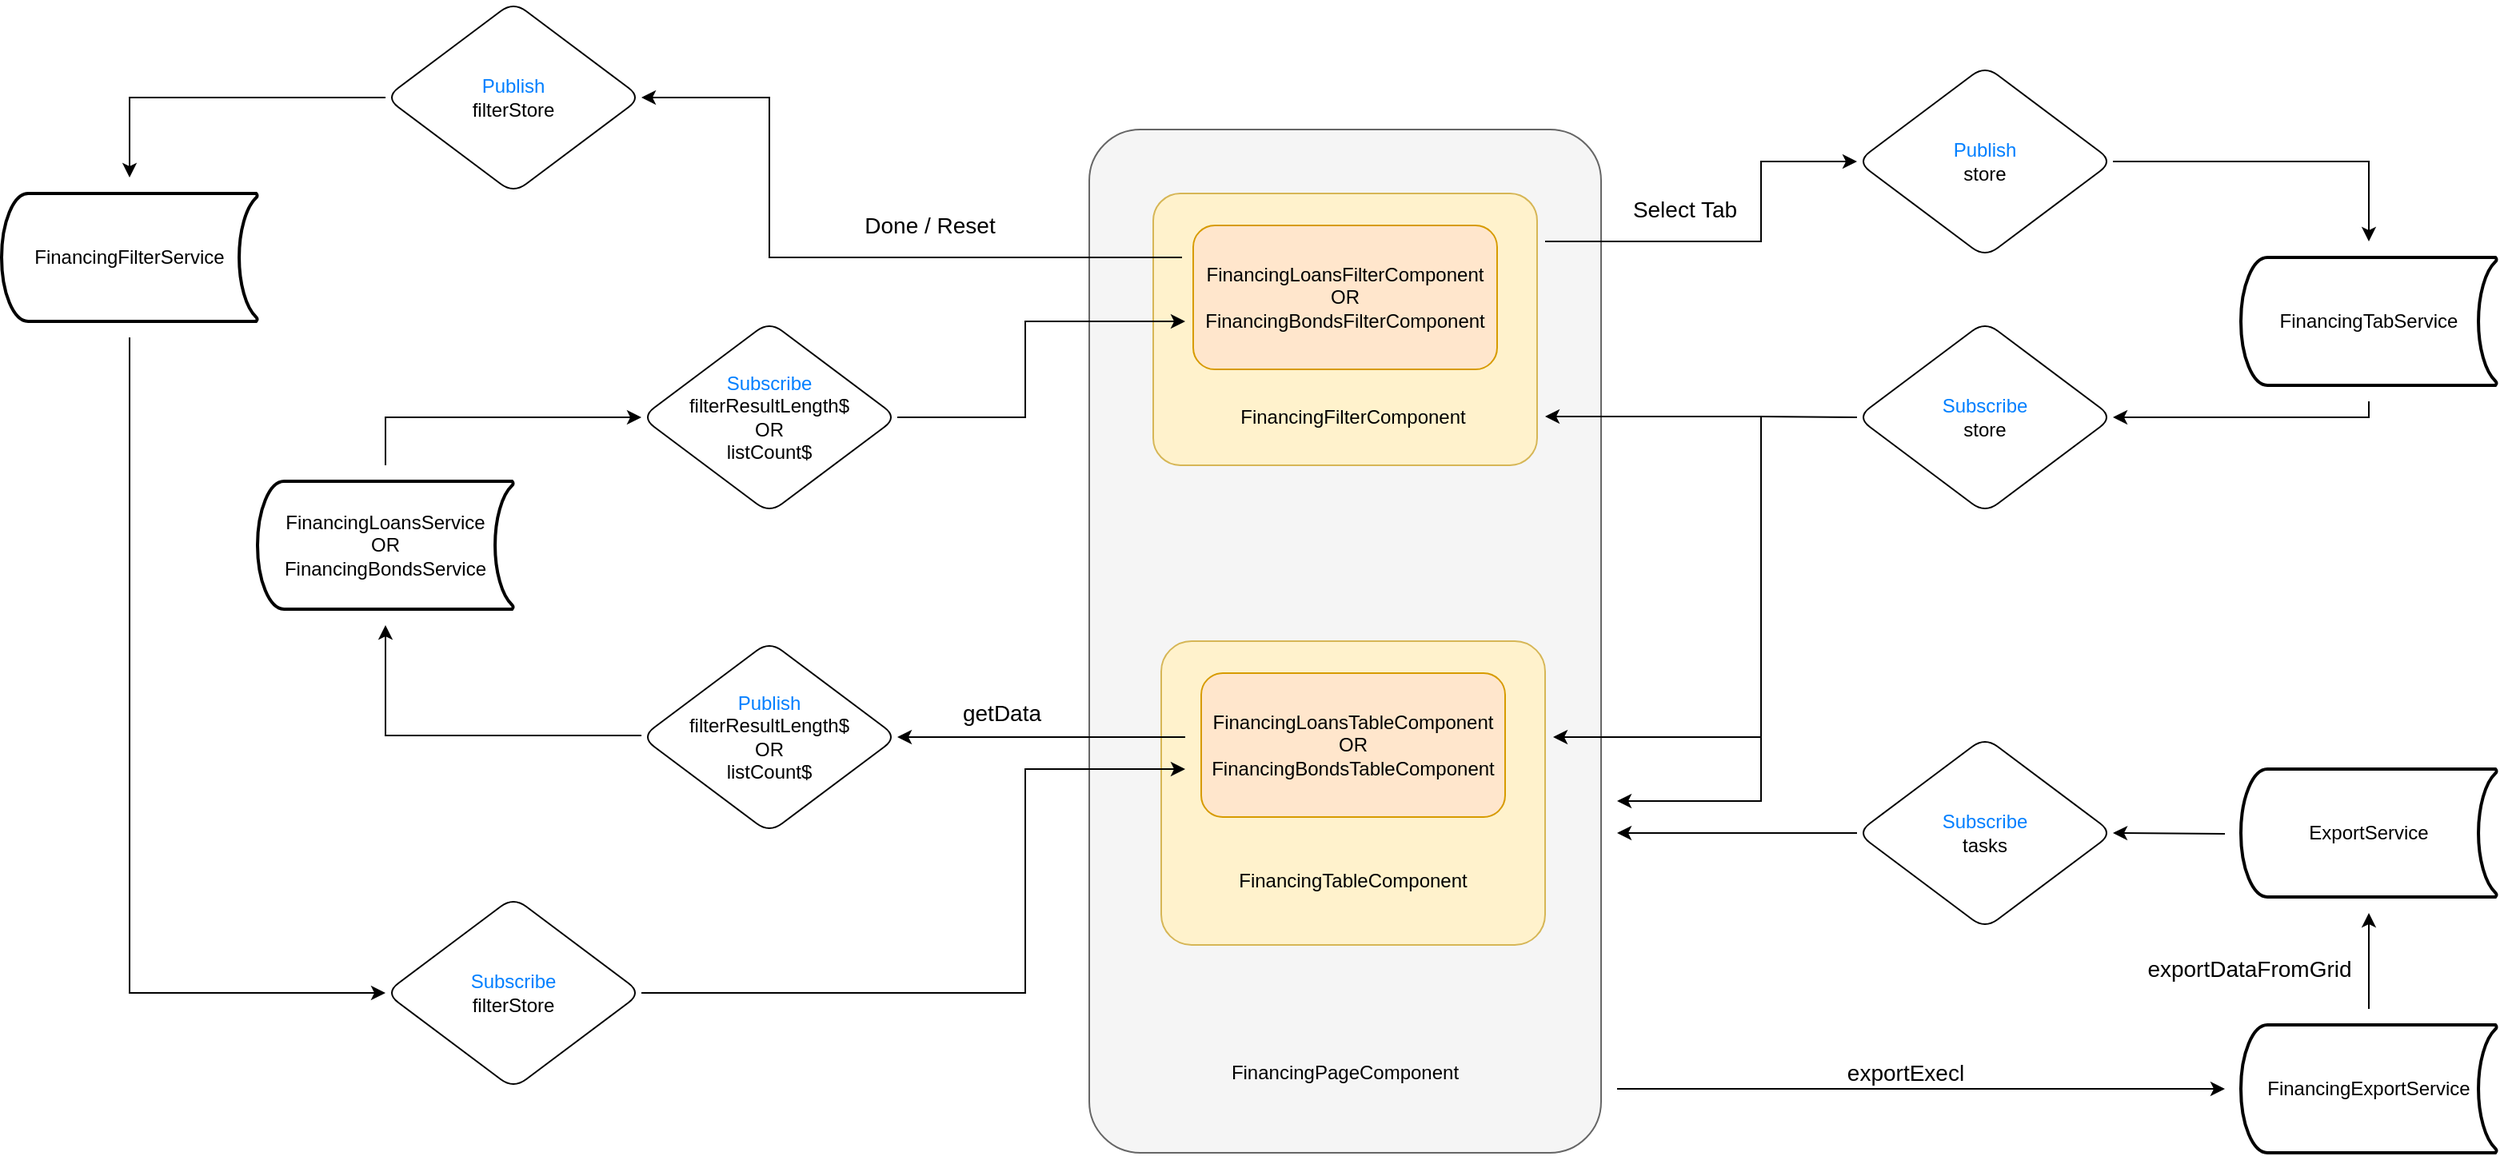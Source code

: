 <mxfile version="20.5.1" type="github">
  <diagram id="SKNd3EIdWUoYjQNpWwd_" name="Page-1">
    <mxGraphModel dx="1038" dy="555" grid="1" gridSize="10" guides="1" tooltips="1" connect="1" arrows="1" fold="1" page="1" pageScale="1" pageWidth="2339" pageHeight="3300" background="none" math="0" shadow="0">
      <root>
        <mxCell id="0" />
        <mxCell id="1" parent="0" />
        <mxCell id="kuPXHheHs1qFwVD4z0sM-7" value="&lt;p style=&quot;line-height: 1;&quot;&gt;&lt;br&gt;&lt;/p&gt;" style="rounded=1;arcSize=10;html=1;align=center;whiteSpace=wrap;fillStyle=auto;glass=0;fillColor=#f5f5f5;strokeColor=#666666;fontColor=#333333;" parent="1" vertex="1">
          <mxGeometry x="800" y="320" width="320" height="640" as="geometry" />
        </mxCell>
        <mxCell id="kuPXHheHs1qFwVD4z0sM-14" value="&lt;font color=&quot;#007fff&quot;&gt;Subscribe&lt;/font&gt;&lt;br&gt;filterStore" style="shape=rhombus;perimeter=rhombusPerimeter;whiteSpace=wrap;html=1;align=center;rounded=1;" parent="1" vertex="1">
          <mxGeometry x="360" y="800" width="160" height="120" as="geometry" />
        </mxCell>
        <mxCell id="88GkFY1QWdadN0h81eSF-1" value="FinancingPageComponent" style="text;html=1;strokeColor=none;fillColor=none;align=center;verticalAlign=middle;whiteSpace=wrap;rounded=0;glass=0;fillStyle=auto;" parent="1" vertex="1">
          <mxGeometry x="880" y="890" width="160" height="40" as="geometry" />
        </mxCell>
        <mxCell id="kuPXHheHs1qFwVD4z0sM-4" value="" style="rounded=1;arcSize=10;whiteSpace=wrap;html=1;align=center;fillColor=#fff2cc;strokeColor=#d6b656;gradientColor=none;" parent="1" vertex="1">
          <mxGeometry x="840" y="360" width="240" height="170" as="geometry" />
        </mxCell>
        <mxCell id="88GkFY1QWdadN0h81eSF-2" value="FinancingFilterComponent" style="text;html=1;strokeColor=none;fillColor=none;align=center;verticalAlign=middle;whiteSpace=wrap;rounded=0;glass=0;fillStyle=auto;" parent="1" vertex="1">
          <mxGeometry x="885" y="480" width="160" height="40" as="geometry" />
        </mxCell>
        <mxCell id="kuPXHheHs1qFwVD4z0sM-5" value="" style="rounded=1;arcSize=10;whiteSpace=wrap;html=1;align=center;fillColor=#fff2cc;strokeColor=#d6b656;" parent="1" vertex="1">
          <mxGeometry x="845" y="640" width="240" height="190" as="geometry" />
        </mxCell>
        <mxCell id="88GkFY1QWdadN0h81eSF-22" value="FinancingFilterService" style="strokeWidth=2;html=1;shape=mxgraph.flowchart.stored_data;whiteSpace=wrap;glass=0;fillStyle=auto;strokeColor=default;fillColor=none;gradientColor=none;rounded=0;" parent="1" vertex="1">
          <mxGeometry x="120" y="360" width="160" height="80" as="geometry" />
        </mxCell>
        <mxCell id="88GkFY1QWdadN0h81eSF-30" value="&lt;font color=&quot;#007fff&quot;&gt;Publish&lt;/font&gt;&lt;br&gt;filterStore" style="shape=rhombus;perimeter=rhombusPerimeter;whiteSpace=wrap;html=1;align=center;rounded=1;" parent="1" vertex="1">
          <mxGeometry x="360" y="240" width="160" height="120" as="geometry" />
        </mxCell>
        <mxCell id="88GkFY1QWdadN0h81eSF-35" value="FinancingExportService" style="strokeWidth=2;html=1;shape=mxgraph.flowchart.stored_data;whiteSpace=wrap;glass=0;fillStyle=auto;strokeColor=default;fillColor=none;gradientColor=none;rounded=0;" parent="1" vertex="1">
          <mxGeometry x="1520" y="880" width="160" height="80" as="geometry" />
        </mxCell>
        <mxCell id="88GkFY1QWdadN0h81eSF-41" value="" style="endArrow=classic;html=1;rounded=0;strokeColor=default;fontColor=#3399FF;" parent="1" edge="1">
          <mxGeometry width="50" height="50" relative="1" as="geometry">
            <mxPoint x="858" y="400" as="sourcePoint" />
            <mxPoint x="520" y="300" as="targetPoint" />
            <Array as="points">
              <mxPoint x="600" y="400" />
              <mxPoint x="600" y="300" />
            </Array>
          </mxGeometry>
        </mxCell>
        <mxCell id="88GkFY1QWdadN0h81eSF-54" value="Done / Reset" style="edgeLabel;html=1;align=center;verticalAlign=middle;resizable=0;points=[];fontSize=14;rounded=0;" parent="88GkFY1QWdadN0h81eSF-41" vertex="1" connectable="0">
          <mxGeometry x="0.096" y="3" relative="1" as="geometry">
            <mxPoint x="82" y="-23" as="offset" />
          </mxGeometry>
        </mxCell>
        <mxCell id="88GkFY1QWdadN0h81eSF-45" value="" style="endArrow=classic;html=1;rounded=0;fontSize=11;startSize=6;endSize=6;" parent="1" edge="1">
          <mxGeometry width="50" height="50" relative="1" as="geometry">
            <mxPoint x="360" y="300" as="sourcePoint" />
            <mxPoint x="200" y="350" as="targetPoint" />
            <Array as="points">
              <mxPoint x="200" y="300" />
            </Array>
          </mxGeometry>
        </mxCell>
        <mxCell id="88GkFY1QWdadN0h81eSF-49" value="" style="endArrow=none;html=1;rounded=0;fontSize=11;startSize=6;endSize=6;targetPerimeterSpacing=6;sourcePerimeterSpacing=6;startArrow=classic;startFill=1;jumpStyle=none;endFill=0;" parent="1" edge="1">
          <mxGeometry width="50" height="50" relative="1" as="geometry">
            <mxPoint x="680" y="700" as="sourcePoint" />
            <mxPoint x="860" y="700" as="targetPoint" />
            <Array as="points">
              <mxPoint x="770" y="700" />
            </Array>
          </mxGeometry>
        </mxCell>
        <mxCell id="88GkFY1QWdadN0h81eSF-50" value="" style="endArrow=classic;html=1;rounded=0;fontSize=11;startSize=6;endSize=6;" parent="1" edge="1">
          <mxGeometry width="50" height="50" relative="1" as="geometry">
            <mxPoint x="200" y="450" as="sourcePoint" />
            <mxPoint x="360" y="860" as="targetPoint" />
            <Array as="points">
              <mxPoint x="200" y="860" />
            </Array>
          </mxGeometry>
        </mxCell>
        <mxCell id="88GkFY1QWdadN0h81eSF-62" value="" style="endArrow=classic;html=1;rounded=0;fontSize=14;fontColor=#3399FF;startSize=6;endSize=6;sourcePerimeterSpacing=6;targetPerimeterSpacing=6;jumpStyle=none;" parent="1" edge="1">
          <mxGeometry width="50" height="50" relative="1" as="geometry">
            <mxPoint x="1130" y="920" as="sourcePoint" />
            <mxPoint x="1510" y="920" as="targetPoint" />
          </mxGeometry>
        </mxCell>
        <mxCell id="88GkFY1QWdadN0h81eSF-63" value="exportExecl" style="text;html=1;align=center;verticalAlign=middle;resizable=0;points=[];autosize=1;strokeColor=none;fillColor=none;fontSize=14;fontColor=#000000;rounded=0;" parent="1" vertex="1">
          <mxGeometry x="1260" y="895" width="100" height="30" as="geometry" />
        </mxCell>
        <mxCell id="4DGdLXyVOE1tpYwqWEd2-1" value="FinancingTableComponent" style="text;html=1;strokeColor=none;fillColor=none;align=center;verticalAlign=middle;whiteSpace=wrap;rounded=0;glass=0;fillStyle=auto;" vertex="1" parent="1">
          <mxGeometry x="885" y="770" width="160" height="40" as="geometry" />
        </mxCell>
        <mxCell id="4DGdLXyVOE1tpYwqWEd2-2" value="FinancingLoansTableComponent&lt;br&gt;OR&lt;br&gt;FinancingBondsTableComponent" style="rounded=1;whiteSpace=wrap;html=1;fillColor=#ffe6cc;strokeColor=#d79b00;" vertex="1" parent="1">
          <mxGeometry x="870" y="660" width="190" height="90" as="geometry" />
        </mxCell>
        <mxCell id="4DGdLXyVOE1tpYwqWEd2-5" value="FinancingLoansFilterComponent&lt;br&gt;OR&lt;br&gt;FinancingBondsFilterComponent" style="rounded=1;whiteSpace=wrap;html=1;fillColor=#ffe6cc;strokeColor=#d79b00;" vertex="1" parent="1">
          <mxGeometry x="865" y="380" width="190" height="90" as="geometry" />
        </mxCell>
        <mxCell id="4DGdLXyVOE1tpYwqWEd2-8" value="FinancingLoansService&lt;br&gt;OR&lt;br&gt;FinancingBondsService" style="strokeWidth=2;html=1;shape=mxgraph.flowchart.stored_data;whiteSpace=wrap;glass=0;fillStyle=auto;strokeColor=default;fillColor=none;gradientColor=none;rounded=0;" vertex="1" parent="1">
          <mxGeometry x="280" y="540" width="160" height="80" as="geometry" />
        </mxCell>
        <mxCell id="4DGdLXyVOE1tpYwqWEd2-9" value="FinancingTabService" style="strokeWidth=2;html=1;shape=mxgraph.flowchart.stored_data;whiteSpace=wrap;glass=0;fillStyle=auto;strokeColor=default;fillColor=none;gradientColor=none;rounded=0;" vertex="1" parent="1">
          <mxGeometry x="1520" y="400" width="160" height="80" as="geometry" />
        </mxCell>
        <mxCell id="4DGdLXyVOE1tpYwqWEd2-10" value="" style="endArrow=none;html=1;rounded=0;strokeColor=default;fontColor=#3399FF;startArrow=classic;startFill=1;endFill=0;" edge="1" parent="1">
          <mxGeometry width="50" height="50" relative="1" as="geometry">
            <mxPoint x="1280" y="340" as="sourcePoint" />
            <mxPoint x="1085" y="390" as="targetPoint" />
            <Array as="points">
              <mxPoint x="1220" y="340" />
              <mxPoint x="1220" y="390" />
            </Array>
          </mxGeometry>
        </mxCell>
        <mxCell id="4DGdLXyVOE1tpYwqWEd2-11" value="Select Tab" style="edgeLabel;html=1;align=center;verticalAlign=middle;resizable=0;points=[];fontSize=14;rounded=0;" vertex="1" connectable="0" parent="4DGdLXyVOE1tpYwqWEd2-10">
          <mxGeometry x="0.096" y="3" relative="1" as="geometry">
            <mxPoint x="-24" y="-23" as="offset" />
          </mxGeometry>
        </mxCell>
        <mxCell id="4DGdLXyVOE1tpYwqWEd2-12" value="&lt;font color=&quot;#007fff&quot;&gt;Publish&lt;/font&gt;&lt;br&gt;store" style="shape=rhombus;perimeter=rhombusPerimeter;whiteSpace=wrap;html=1;align=center;rounded=1;" vertex="1" parent="1">
          <mxGeometry x="1280" y="280" width="160" height="120" as="geometry" />
        </mxCell>
        <mxCell id="4DGdLXyVOE1tpYwqWEd2-13" value="&lt;font color=&quot;#007fff&quot;&gt;Subscribe&lt;/font&gt;&lt;br&gt;store" style="shape=rhombus;perimeter=rhombusPerimeter;whiteSpace=wrap;html=1;align=center;rounded=1;" vertex="1" parent="1">
          <mxGeometry x="1280" y="440" width="160" height="120" as="geometry" />
        </mxCell>
        <mxCell id="4DGdLXyVOE1tpYwqWEd2-14" value="" style="endArrow=classic;html=1;rounded=0;strokeColor=default;fontColor=#3399FF;startArrow=none;startFill=0;endFill=1;" edge="1" parent="1">
          <mxGeometry width="50" height="50" relative="1" as="geometry">
            <mxPoint x="1280" y="500" as="sourcePoint" />
            <mxPoint x="1085" y="499.5" as="targetPoint" />
            <Array as="points">
              <mxPoint x="1220" y="499.5" />
            </Array>
          </mxGeometry>
        </mxCell>
        <mxCell id="4DGdLXyVOE1tpYwqWEd2-16" value="" style="endArrow=classic;html=1;rounded=0;strokeColor=default;fontColor=#3399FF;startArrow=none;startFill=0;endFill=1;" edge="1" parent="1">
          <mxGeometry width="50" height="50" relative="1" as="geometry">
            <mxPoint x="1600" y="490" as="sourcePoint" />
            <mxPoint x="1440" y="500" as="targetPoint" />
            <Array as="points">
              <mxPoint x="1600" y="500" />
            </Array>
          </mxGeometry>
        </mxCell>
        <mxCell id="4DGdLXyVOE1tpYwqWEd2-17" value="" style="endArrow=none;html=1;rounded=0;strokeColor=default;fontColor=#3399FF;startArrow=classic;startFill=1;endFill=0;" edge="1" parent="1">
          <mxGeometry width="50" height="50" relative="1" as="geometry">
            <mxPoint x="1600" y="390" as="sourcePoint" />
            <mxPoint x="1440" y="340" as="targetPoint" />
            <Array as="points">
              <mxPoint x="1600" y="340" />
            </Array>
          </mxGeometry>
        </mxCell>
        <mxCell id="4DGdLXyVOE1tpYwqWEd2-18" value="" style="endArrow=classic;html=1;rounded=0;strokeColor=default;fontColor=#3399FF;startArrow=none;startFill=0;endFill=1;" edge="1" parent="1">
          <mxGeometry width="50" height="50" relative="1" as="geometry">
            <mxPoint x="1220" y="500" as="sourcePoint" />
            <mxPoint x="1090" y="700" as="targetPoint" />
            <Array as="points">
              <mxPoint x="1220" y="700" />
            </Array>
          </mxGeometry>
        </mxCell>
        <mxCell id="4DGdLXyVOE1tpYwqWEd2-19" value="" style="endArrow=classic;html=1;rounded=0;strokeColor=default;fontColor=#3399FF;startArrow=none;startFill=0;endFill=1;" edge="1" parent="1">
          <mxGeometry width="50" height="50" relative="1" as="geometry">
            <mxPoint x="1220" y="700" as="sourcePoint" />
            <mxPoint x="1130" y="740" as="targetPoint" />
            <Array as="points">
              <mxPoint x="1220" y="740" />
            </Array>
          </mxGeometry>
        </mxCell>
        <mxCell id="4DGdLXyVOE1tpYwqWEd2-20" value="&lt;font color=&quot;#007fff&quot;&gt;Subscribe&lt;/font&gt;&lt;br&gt;filterResultLength$&lt;br&gt;OR&lt;br&gt;listCount$" style="shape=rhombus;perimeter=rhombusPerimeter;whiteSpace=wrap;html=1;align=center;rounded=1;" vertex="1" parent="1">
          <mxGeometry x="520" y="440" width="160" height="120" as="geometry" />
        </mxCell>
        <mxCell id="4DGdLXyVOE1tpYwqWEd2-21" value="&lt;font color=&quot;#007fff&quot;&gt;Publish&lt;/font&gt;&lt;br&gt;filterResultLength$&lt;br&gt;OR&lt;br&gt;listCount$" style="shape=rhombus;perimeter=rhombusPerimeter;whiteSpace=wrap;html=1;align=center;rounded=1;" vertex="1" parent="1">
          <mxGeometry x="520" y="640" width="160" height="120" as="geometry" />
        </mxCell>
        <mxCell id="4DGdLXyVOE1tpYwqWEd2-22" value="getData" style="text;html=1;align=center;verticalAlign=middle;resizable=0;points=[];autosize=1;strokeColor=none;fillColor=none;strokeWidth=1;fontSize=14;rounded=0;" vertex="1" parent="1">
          <mxGeometry x="710" y="670" width="70" height="30" as="geometry" />
        </mxCell>
        <mxCell id="4DGdLXyVOE1tpYwqWEd2-23" value="" style="endArrow=classic;html=1;rounded=0;fontSize=11;startSize=6;endSize=6;targetPerimeterSpacing=6;sourcePerimeterSpacing=6;startArrow=none;startFill=0;jumpStyle=none;endFill=1;" edge="1" parent="1">
          <mxGeometry width="50" height="50" relative="1" as="geometry">
            <mxPoint x="520" y="860" as="sourcePoint" />
            <mxPoint x="860" y="720" as="targetPoint" />
            <Array as="points">
              <mxPoint x="760" y="860" />
              <mxPoint x="760" y="720" />
            </Array>
          </mxGeometry>
        </mxCell>
        <mxCell id="4DGdLXyVOE1tpYwqWEd2-24" value="" style="endArrow=none;html=1;rounded=0;fontSize=11;startSize=6;endSize=6;targetPerimeterSpacing=6;sourcePerimeterSpacing=6;startArrow=classic;startFill=1;jumpStyle=none;endFill=0;" edge="1" parent="1">
          <mxGeometry width="50" height="50" relative="1" as="geometry">
            <mxPoint x="360" y="630" as="sourcePoint" />
            <mxPoint x="520" y="699" as="targetPoint" />
            <Array as="points">
              <mxPoint x="360" y="699" />
            </Array>
          </mxGeometry>
        </mxCell>
        <mxCell id="4DGdLXyVOE1tpYwqWEd2-25" value="" style="endArrow=classic;html=1;rounded=0;fontSize=11;startSize=6;endSize=6;targetPerimeterSpacing=6;sourcePerimeterSpacing=6;startArrow=none;startFill=0;jumpStyle=none;endFill=1;" edge="1" parent="1">
          <mxGeometry width="50" height="50" relative="1" as="geometry">
            <mxPoint x="360" y="530" as="sourcePoint" />
            <mxPoint x="520" y="500" as="targetPoint" />
            <Array as="points">
              <mxPoint x="360" y="500" />
            </Array>
          </mxGeometry>
        </mxCell>
        <mxCell id="4DGdLXyVOE1tpYwqWEd2-27" value="" style="endArrow=classic;html=1;rounded=0;fontSize=11;startSize=6;endSize=6;targetPerimeterSpacing=6;sourcePerimeterSpacing=6;startArrow=none;startFill=0;jumpStyle=none;endFill=1;" edge="1" parent="1">
          <mxGeometry width="50" height="50" relative="1" as="geometry">
            <mxPoint x="680" y="500" as="sourcePoint" />
            <mxPoint x="860" y="440" as="targetPoint" />
            <Array as="points">
              <mxPoint x="760" y="500" />
              <mxPoint x="760" y="440" />
            </Array>
          </mxGeometry>
        </mxCell>
        <mxCell id="4DGdLXyVOE1tpYwqWEd2-28" value="ExportService" style="strokeWidth=2;html=1;shape=mxgraph.flowchart.stored_data;whiteSpace=wrap;glass=0;fillStyle=auto;strokeColor=default;fillColor=none;gradientColor=none;rounded=0;" vertex="1" parent="1">
          <mxGeometry x="1520" y="720" width="160" height="80" as="geometry" />
        </mxCell>
        <mxCell id="4DGdLXyVOE1tpYwqWEd2-29" value="&lt;font color=&quot;#007fff&quot;&gt;Subscribe&lt;/font&gt;&lt;br&gt;tasks" style="shape=rhombus;perimeter=rhombusPerimeter;whiteSpace=wrap;html=1;align=center;rounded=1;" vertex="1" parent="1">
          <mxGeometry x="1280" y="700" width="160" height="120" as="geometry" />
        </mxCell>
        <mxCell id="4DGdLXyVOE1tpYwqWEd2-30" value="" style="endArrow=none;html=1;rounded=0;fontSize=14;fontColor=#3399FF;startSize=6;endSize=6;sourcePerimeterSpacing=6;targetPerimeterSpacing=6;jumpStyle=none;startArrow=classic;startFill=1;endFill=0;" edge="1" parent="1">
          <mxGeometry width="50" height="50" relative="1" as="geometry">
            <mxPoint x="1130" y="760" as="sourcePoint" />
            <mxPoint x="1280" y="760" as="targetPoint" />
          </mxGeometry>
        </mxCell>
        <mxCell id="4DGdLXyVOE1tpYwqWEd2-32" value="" style="endArrow=none;html=1;rounded=0;fontSize=14;fontColor=#3399FF;startSize=6;endSize=6;sourcePerimeterSpacing=6;targetPerimeterSpacing=6;jumpStyle=none;startArrow=classic;startFill=1;endFill=0;exitX=1;exitY=0.5;exitDx=0;exitDy=0;" edge="1" parent="1" source="4DGdLXyVOE1tpYwqWEd2-29">
          <mxGeometry width="50" height="50" relative="1" as="geometry">
            <mxPoint x="1460" y="761" as="sourcePoint" />
            <mxPoint x="1510" y="760.5" as="targetPoint" />
          </mxGeometry>
        </mxCell>
        <mxCell id="4DGdLXyVOE1tpYwqWEd2-33" value="" style="endArrow=none;html=1;rounded=0;fontSize=14;fontColor=#3399FF;startSize=6;endSize=6;sourcePerimeterSpacing=6;targetPerimeterSpacing=6;jumpStyle=none;startArrow=classic;startFill=1;endFill=0;" edge="1" parent="1">
          <mxGeometry width="50" height="50" relative="1" as="geometry">
            <mxPoint x="1600" y="810" as="sourcePoint" />
            <mxPoint x="1600" y="870" as="targetPoint" />
          </mxGeometry>
        </mxCell>
        <mxCell id="4DGdLXyVOE1tpYwqWEd2-34" value="exportDataFromGrid" style="text;html=1;align=center;verticalAlign=middle;resizable=0;points=[];autosize=1;strokeColor=none;fillColor=none;fontSize=14;fontColor=#000000;rounded=0;" vertex="1" parent="1">
          <mxGeometry x="1450" y="830" width="150" height="30" as="geometry" />
        </mxCell>
      </root>
    </mxGraphModel>
  </diagram>
</mxfile>
